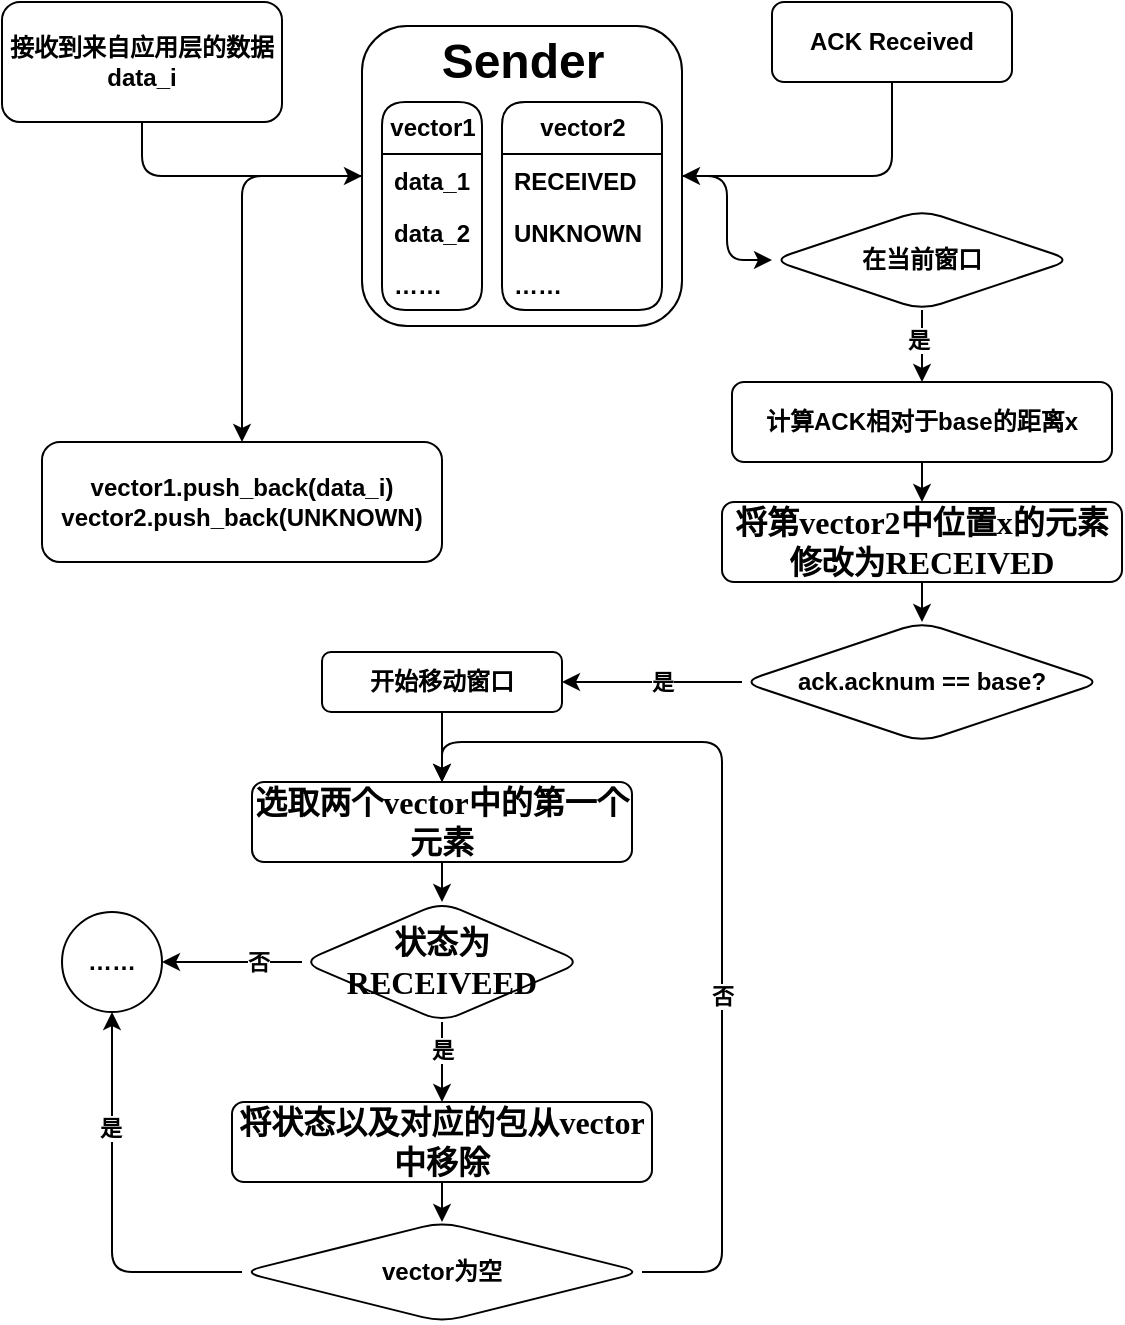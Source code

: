 <mxfile version="20.7.4" type="github">
  <diagram id="-q5tKdaw4i2SjnvbITX_" name="Page-1">
    <mxGraphModel dx="936" dy="602" grid="1" gridSize="10" guides="1" tooltips="1" connect="1" arrows="1" fold="1" page="1" pageScale="1" pageWidth="850" pageHeight="1100" math="0" shadow="0">
      <root>
        <mxCell id="0" />
        <mxCell id="1" parent="0" />
        <mxCell id="gJEXnmYHxo_Vyh-LVhd0-23" style="edgeStyle=orthogonalEdgeStyle;orthogonalLoop=1;jettySize=auto;html=1;exitX=0;exitY=0.5;exitDx=0;exitDy=0;fontStyle=1" parent="1" source="gJEXnmYHxo_Vyh-LVhd0-18" target="gJEXnmYHxo_Vyh-LVhd0-13" edge="1">
          <mxGeometry relative="1" as="geometry" />
        </mxCell>
        <mxCell id="gJEXnmYHxo_Vyh-LVhd0-29" style="edgeStyle=orthogonalEdgeStyle;orthogonalLoop=1;jettySize=auto;html=1;exitX=1;exitY=0.5;exitDx=0;exitDy=0;fontStyle=1" parent="1" source="gJEXnmYHxo_Vyh-LVhd0-18" target="gJEXnmYHxo_Vyh-LVhd0-30" edge="1">
          <mxGeometry relative="1" as="geometry">
            <mxPoint x="550" y="410" as="targetPoint" />
          </mxGeometry>
        </mxCell>
        <mxCell id="gJEXnmYHxo_Vyh-LVhd0-18" value="" style="rounded=1;whiteSpace=wrap;html=1;fontStyle=1" parent="1" vertex="1">
          <mxGeometry x="220" y="222" width="160" height="150" as="geometry" />
        </mxCell>
        <mxCell id="gJEXnmYHxo_Vyh-LVhd0-1" value="vector2" style="swimlane;fontStyle=1;childLayout=stackLayout;horizontal=1;startSize=26;fillColor=none;horizontalStack=0;resizeParent=1;resizeParentMax=0;resizeLast=0;collapsible=1;marginBottom=0;html=1;rounded=1;" parent="1" vertex="1">
          <mxGeometry x="290" y="260" width="80" height="104" as="geometry" />
        </mxCell>
        <mxCell id="gJEXnmYHxo_Vyh-LVhd0-2" value="RECEIVED" style="text;strokeColor=none;fillColor=none;align=left;verticalAlign=top;spacingLeft=4;spacingRight=4;overflow=hidden;rotatable=0;points=[[0,0.5],[1,0.5]];portConstraint=eastwest;whiteSpace=wrap;html=1;rounded=1;fontStyle=1" parent="gJEXnmYHxo_Vyh-LVhd0-1" vertex="1">
          <mxGeometry y="26" width="80" height="26" as="geometry" />
        </mxCell>
        <mxCell id="gJEXnmYHxo_Vyh-LVhd0-3" value="UNKNOWN&lt;span style=&quot;white-space: pre;&quot;&gt; &lt;/span&gt;" style="text;strokeColor=none;fillColor=none;align=left;verticalAlign=top;spacingLeft=4;spacingRight=4;overflow=hidden;rotatable=0;points=[[0,0.5],[1,0.5]];portConstraint=eastwest;whiteSpace=wrap;html=1;rounded=1;fontStyle=1" parent="gJEXnmYHxo_Vyh-LVhd0-1" vertex="1">
          <mxGeometry y="52" width="80" height="26" as="geometry" />
        </mxCell>
        <mxCell id="gJEXnmYHxo_Vyh-LVhd0-4" value="……" style="text;strokeColor=none;fillColor=none;align=left;verticalAlign=top;spacingLeft=4;spacingRight=4;overflow=hidden;rotatable=0;points=[[0,0.5],[1,0.5]];portConstraint=eastwest;whiteSpace=wrap;html=1;rounded=1;fontStyle=1" parent="gJEXnmYHxo_Vyh-LVhd0-1" vertex="1">
          <mxGeometry y="78" width="80" height="26" as="geometry" />
        </mxCell>
        <mxCell id="gJEXnmYHxo_Vyh-LVhd0-5" value="vector1" style="swimlane;fontStyle=1;childLayout=stackLayout;horizontal=1;startSize=26;fillColor=none;horizontalStack=0;resizeParent=1;resizeParentMax=0;resizeLast=0;collapsible=1;marginBottom=0;html=1;rounded=1;" parent="1" vertex="1">
          <mxGeometry x="230" y="260" width="50" height="104" as="geometry" />
        </mxCell>
        <mxCell id="gJEXnmYHxo_Vyh-LVhd0-6" value="data_1" style="text;strokeColor=none;fillColor=none;align=left;verticalAlign=top;spacingLeft=4;spacingRight=4;overflow=hidden;rotatable=0;points=[[0,0.5],[1,0.5]];portConstraint=eastwest;whiteSpace=wrap;html=1;rounded=1;fontStyle=1" parent="gJEXnmYHxo_Vyh-LVhd0-5" vertex="1">
          <mxGeometry y="26" width="50" height="26" as="geometry" />
        </mxCell>
        <mxCell id="gJEXnmYHxo_Vyh-LVhd0-7" value="data_2" style="text;strokeColor=none;fillColor=none;align=left;verticalAlign=top;spacingLeft=4;spacingRight=4;overflow=hidden;rotatable=0;points=[[0,0.5],[1,0.5]];portConstraint=eastwest;whiteSpace=wrap;html=1;rounded=1;fontStyle=1" parent="gJEXnmYHxo_Vyh-LVhd0-5" vertex="1">
          <mxGeometry y="52" width="50" height="26" as="geometry" />
        </mxCell>
        <mxCell id="gJEXnmYHxo_Vyh-LVhd0-8" value="……" style="text;strokeColor=none;fillColor=none;align=left;verticalAlign=top;spacingLeft=4;spacingRight=4;overflow=hidden;rotatable=0;points=[[0,0.5],[1,0.5]];portConstraint=eastwest;whiteSpace=wrap;html=1;rounded=1;fontStyle=1" parent="gJEXnmYHxo_Vyh-LVhd0-5" vertex="1">
          <mxGeometry y="78" width="50" height="26" as="geometry" />
        </mxCell>
        <mxCell id="gJEXnmYHxo_Vyh-LVhd0-22" style="edgeStyle=orthogonalEdgeStyle;orthogonalLoop=1;jettySize=auto;html=1;exitX=0.5;exitY=1;exitDx=0;exitDy=0;entryX=0;entryY=0.5;entryDx=0;entryDy=0;fontStyle=1" parent="1" source="gJEXnmYHxo_Vyh-LVhd0-10" target="gJEXnmYHxo_Vyh-LVhd0-18" edge="1">
          <mxGeometry relative="1" as="geometry" />
        </mxCell>
        <mxCell id="gJEXnmYHxo_Vyh-LVhd0-10" value="&lt;span&gt;接收到来自应用层的数据data_i&lt;/span&gt;" style="rounded=1;whiteSpace=wrap;html=1;fontStyle=1" parent="1" vertex="1">
          <mxGeometry x="40" y="210" width="140" height="60" as="geometry" />
        </mxCell>
        <mxCell id="gJEXnmYHxo_Vyh-LVhd0-13" value="vector1.push_back(data_i)&lt;br&gt;vector2.push_back(UNKNOWN)" style="rounded=1;whiteSpace=wrap;html=1;fontStyle=1" parent="1" vertex="1">
          <mxGeometry x="60" y="430" width="200" height="60" as="geometry" />
        </mxCell>
        <mxCell id="gJEXnmYHxo_Vyh-LVhd0-19" value="Sender" style="text;strokeColor=none;fillColor=none;html=1;fontSize=24;fontStyle=1;verticalAlign=middle;align=center;rounded=1;" parent="1" vertex="1">
          <mxGeometry x="250" y="220" width="100" height="40" as="geometry" />
        </mxCell>
        <mxCell id="gJEXnmYHxo_Vyh-LVhd0-25" style="edgeStyle=orthogonalEdgeStyle;orthogonalLoop=1;jettySize=auto;html=1;exitX=0.5;exitY=1;exitDx=0;exitDy=0;entryX=1;entryY=0.5;entryDx=0;entryDy=0;fontStyle=1" parent="1" source="gJEXnmYHxo_Vyh-LVhd0-24" target="gJEXnmYHxo_Vyh-LVhd0-18" edge="1">
          <mxGeometry relative="1" as="geometry" />
        </mxCell>
        <mxCell id="gJEXnmYHxo_Vyh-LVhd0-24" value="ACK Received" style="rounded=1;whiteSpace=wrap;html=1;fontStyle=1" parent="1" vertex="1">
          <mxGeometry x="425" y="210" width="120" height="40" as="geometry" />
        </mxCell>
        <mxCell id="gJEXnmYHxo_Vyh-LVhd0-35" value="" style="edgeStyle=orthogonalEdgeStyle;orthogonalLoop=1;jettySize=auto;html=1;fontStyle=1" parent="1" source="gJEXnmYHxo_Vyh-LVhd0-30" target="gJEXnmYHxo_Vyh-LVhd0-34" edge="1">
          <mxGeometry relative="1" as="geometry" />
        </mxCell>
        <mxCell id="gJEXnmYHxo_Vyh-LVhd0-37" value="是" style="edgeLabel;html=1;align=center;verticalAlign=middle;resizable=0;points=[];rounded=1;fontStyle=1" parent="gJEXnmYHxo_Vyh-LVhd0-35" vertex="1" connectable="0">
          <mxGeometry x="-0.314" y="-2" relative="1" as="geometry">
            <mxPoint as="offset" />
          </mxGeometry>
        </mxCell>
        <mxCell id="gJEXnmYHxo_Vyh-LVhd0-30" value="在当前窗口" style="rhombus;whiteSpace=wrap;html=1;rounded=1;fontStyle=1" parent="1" vertex="1">
          <mxGeometry x="425" y="314" width="150" height="50" as="geometry" />
        </mxCell>
        <mxCell id="gJEXnmYHxo_Vyh-LVhd0-39" value="" style="edgeStyle=orthogonalEdgeStyle;orthogonalLoop=1;jettySize=auto;html=1;fontStyle=1" parent="1" source="gJEXnmYHxo_Vyh-LVhd0-34" target="gJEXnmYHxo_Vyh-LVhd0-38" edge="1">
          <mxGeometry relative="1" as="geometry" />
        </mxCell>
        <mxCell id="gJEXnmYHxo_Vyh-LVhd0-34" value="计算ACK相对于base的距离x" style="whiteSpace=wrap;html=1;rounded=1;fontStyle=1" parent="1" vertex="1">
          <mxGeometry x="405" y="400" width="190" height="40" as="geometry" />
        </mxCell>
        <mxCell id="gJEXnmYHxo_Vyh-LVhd0-41" style="edgeStyle=orthogonalEdgeStyle;orthogonalLoop=1;jettySize=auto;html=1;exitX=0.5;exitY=1;exitDx=0;exitDy=0;entryX=0.5;entryY=0;entryDx=0;entryDy=0;fontStyle=1" parent="1" source="gJEXnmYHxo_Vyh-LVhd0-38" target="gJEXnmYHxo_Vyh-LVhd0-40" edge="1">
          <mxGeometry relative="1" as="geometry" />
        </mxCell>
        <mxCell id="gJEXnmYHxo_Vyh-LVhd0-38" value="&lt;span style=&quot;font-size:12.0pt;mso-bidi-font-size:10.0pt;&lt;br/&gt;font-family:宋体;mso-ascii-font-family:&amp;quot;Times New Roman&amp;quot;;mso-hansi-font-family:&lt;br/&gt;&amp;quot;Times New Roman&amp;quot;;mso-bidi-font-family:&amp;quot;Times New Roman&amp;quot;;mso-font-kerning:1.0pt;&lt;br/&gt;mso-ansi-language:EN-US;mso-fareast-language:ZH-CN;mso-bidi-language:AR-SA&quot;&gt;将第&lt;/span&gt;&lt;span style=&quot;font-size:12.0pt;mso-bidi-font-size:10.0pt;font-family:&amp;quot;Times New Roman&amp;quot;,serif;&lt;br/&gt;mso-fareast-font-family:宋体;mso-font-kerning:1.0pt;mso-ansi-language:EN-US;&lt;br/&gt;mso-fareast-language:ZH-CN;mso-bidi-language:AR-SA&quot; lang=&quot;EN-US&quot;&gt;vector2&lt;/span&gt;&lt;span style=&quot;font-size:12.0pt;mso-bidi-font-size:10.0pt;font-family:宋体;mso-ascii-font-family:&lt;br/&gt;&amp;quot;Times New Roman&amp;quot;;mso-hansi-font-family:&amp;quot;Times New Roman&amp;quot;;mso-bidi-font-family:&lt;br/&gt;&amp;quot;Times New Roman&amp;quot;;mso-font-kerning:1.0pt;mso-ansi-language:EN-US;mso-fareast-language:&lt;br/&gt;ZH-CN;mso-bidi-language:AR-SA&quot;&gt;中位置x的元素修改为&lt;/span&gt;&lt;span style=&quot;font-size:12.0pt;mso-bidi-font-size:10.0pt;font-family:&amp;quot;Times New Roman&amp;quot;,serif;&lt;br/&gt;mso-fareast-font-family:宋体;mso-font-kerning:1.0pt;mso-ansi-language:EN-US;&lt;br/&gt;mso-fareast-language:ZH-CN;mso-bidi-language:AR-SA&quot; lang=&quot;EN-US&quot;&gt;RECEIVED&lt;/span&gt;" style="whiteSpace=wrap;html=1;rounded=1;fontStyle=1" parent="1" vertex="1">
          <mxGeometry x="400" y="460" width="200" height="40" as="geometry" />
        </mxCell>
        <mxCell id="gJEXnmYHxo_Vyh-LVhd0-85" style="edgeStyle=orthogonalEdgeStyle;orthogonalLoop=1;jettySize=auto;html=1;exitX=0;exitY=0.5;exitDx=0;exitDy=0;entryX=1;entryY=0.5;entryDx=0;entryDy=0;fontStyle=1" parent="1" source="gJEXnmYHxo_Vyh-LVhd0-40" target="gJEXnmYHxo_Vyh-LVhd0-71" edge="1">
          <mxGeometry relative="1" as="geometry" />
        </mxCell>
        <mxCell id="gJEXnmYHxo_Vyh-LVhd0-86" value="是" style="edgeLabel;html=1;align=center;verticalAlign=middle;resizable=0;points=[];rounded=1;fontStyle=1" parent="gJEXnmYHxo_Vyh-LVhd0-85" vertex="1" connectable="0">
          <mxGeometry x="0.241" relative="1" as="geometry">
            <mxPoint x="16" as="offset" />
          </mxGeometry>
        </mxCell>
        <mxCell id="gJEXnmYHxo_Vyh-LVhd0-40" value="&lt;span lang=&quot;EN-US&quot;&gt;ack.acknum == base?&lt;/span&gt;" style="rhombus;whiteSpace=wrap;html=1;rounded=1;fontStyle=1" parent="1" vertex="1">
          <mxGeometry x="410" y="520" width="180" height="60" as="geometry" />
        </mxCell>
        <mxCell id="gJEXnmYHxo_Vyh-LVhd0-70" value="" style="edgeStyle=orthogonalEdgeStyle;orthogonalLoop=1;jettySize=auto;html=1;fontStyle=1" parent="1" source="gJEXnmYHxo_Vyh-LVhd0-71" target="gJEXnmYHxo_Vyh-LVhd0-73" edge="1">
          <mxGeometry relative="1" as="geometry" />
        </mxCell>
        <mxCell id="gJEXnmYHxo_Vyh-LVhd0-71" value="开始移动窗口" style="whiteSpace=wrap;html=1;rounded=1;fontStyle=1" parent="1" vertex="1">
          <mxGeometry x="200" y="535" width="120" height="30" as="geometry" />
        </mxCell>
        <mxCell id="gJEXnmYHxo_Vyh-LVhd0-72" value="" style="edgeStyle=orthogonalEdgeStyle;orthogonalLoop=1;jettySize=auto;html=1;fontStyle=1" parent="1" source="gJEXnmYHxo_Vyh-LVhd0-73" target="gJEXnmYHxo_Vyh-LVhd0-76" edge="1">
          <mxGeometry relative="1" as="geometry" />
        </mxCell>
        <mxCell id="gJEXnmYHxo_Vyh-LVhd0-73" value="&lt;span style=&quot;font-size:12.0pt;mso-bidi-font-size:10.0pt;&lt;br/&gt;font-family:宋体;mso-ascii-font-family:&amp;quot;Times New Roman&amp;quot;;mso-hansi-font-family:&lt;br/&gt;&amp;quot;Times New Roman&amp;quot;;mso-bidi-font-family:&amp;quot;Times New Roman&amp;quot;;mso-font-kerning:1.0pt;&lt;br/&gt;mso-ansi-language:EN-US;mso-fareast-language:ZH-CN;mso-bidi-language:AR-SA&quot;&gt;选取两个&lt;/span&gt;&lt;span style=&quot;font-size:12.0pt;mso-bidi-font-size:10.0pt;font-family:&amp;quot;Times New Roman&amp;quot;,serif;&lt;br/&gt;mso-fareast-font-family:宋体;mso-font-kerning:1.0pt;mso-ansi-language:EN-US;&lt;br/&gt;mso-fareast-language:ZH-CN;mso-bidi-language:AR-SA&quot; lang=&quot;EN-US&quot;&gt;vector&lt;/span&gt;&lt;span style=&quot;font-size:12.0pt;mso-bidi-font-size:10.0pt;font-family:宋体;mso-ascii-font-family:&lt;br/&gt;&amp;quot;Times New Roman&amp;quot;;mso-hansi-font-family:&amp;quot;Times New Roman&amp;quot;;mso-bidi-font-family:&lt;br/&gt;&amp;quot;Times New Roman&amp;quot;;mso-font-kerning:1.0pt;mso-ansi-language:EN-US;mso-fareast-language:&lt;br/&gt;ZH-CN;mso-bidi-language:AR-SA&quot;&gt;中的第一个元素&lt;/span&gt;" style="whiteSpace=wrap;html=1;rounded=1;fontStyle=1" parent="1" vertex="1">
          <mxGeometry x="165" y="600" width="190" height="40" as="geometry" />
        </mxCell>
        <mxCell id="gJEXnmYHxo_Vyh-LVhd0-74" value="" style="edgeStyle=orthogonalEdgeStyle;orthogonalLoop=1;jettySize=auto;html=1;fontStyle=1" parent="1" source="gJEXnmYHxo_Vyh-LVhd0-76" target="gJEXnmYHxo_Vyh-LVhd0-78" edge="1">
          <mxGeometry relative="1" as="geometry" />
        </mxCell>
        <mxCell id="gJEXnmYHxo_Vyh-LVhd0-75" value="是" style="edgeLabel;html=1;align=center;verticalAlign=middle;resizable=0;points=[];rounded=1;fontStyle=1" parent="gJEXnmYHxo_Vyh-LVhd0-74" vertex="1" connectable="0">
          <mxGeometry x="0.245" relative="1" as="geometry">
            <mxPoint y="-11" as="offset" />
          </mxGeometry>
        </mxCell>
        <mxCell id="PhRzwPQ1U_GkWATZXXcl-1" style="edgeStyle=orthogonalEdgeStyle;rounded=1;orthogonalLoop=1;jettySize=auto;html=1;exitX=0;exitY=0.5;exitDx=0;exitDy=0;entryX=1;entryY=0.5;entryDx=0;entryDy=0;fontStyle=1" edge="1" parent="1" source="gJEXnmYHxo_Vyh-LVhd0-76" target="gJEXnmYHxo_Vyh-LVhd0-84">
          <mxGeometry relative="1" as="geometry" />
        </mxCell>
        <mxCell id="PhRzwPQ1U_GkWATZXXcl-3" value="否" style="edgeLabel;html=1;align=center;verticalAlign=middle;resizable=0;points=[];fontStyle=1;rounded=1;" vertex="1" connectable="0" parent="PhRzwPQ1U_GkWATZXXcl-1">
          <mxGeometry x="-0.352" relative="1" as="geometry">
            <mxPoint as="offset" />
          </mxGeometry>
        </mxCell>
        <mxCell id="gJEXnmYHxo_Vyh-LVhd0-76" value="&lt;span style=&quot;font-size:12.0pt;mso-bidi-font-size:10.0pt;&lt;br/&gt;font-family:宋体;mso-ascii-font-family:&amp;quot;Times New Roman&amp;quot;;mso-hansi-font-family:&lt;br/&gt;&amp;quot;Times New Roman&amp;quot;;mso-bidi-font-family:&amp;quot;Times New Roman&amp;quot;;mso-font-kerning:1.0pt;&lt;br/&gt;mso-ansi-language:EN-US;mso-fareast-language:ZH-CN;mso-bidi-language:AR-SA&quot;&gt;状态为&lt;/span&gt;&lt;span style=&quot;font-size:12.0pt;mso-bidi-font-size:10.0pt;font-family:&amp;quot;Times New Roman&amp;quot;,serif;&lt;br/&gt;mso-fareast-font-family:宋体;mso-font-kerning:1.0pt;mso-ansi-language:EN-US;&lt;br/&gt;mso-fareast-language:ZH-CN;mso-bidi-language:AR-SA&quot; lang=&quot;EN-US&quot;&gt;RECEIVEED&lt;/span&gt;" style="rhombus;whiteSpace=wrap;html=1;rounded=1;fontStyle=1" parent="1" vertex="1">
          <mxGeometry x="190" y="660" width="140" height="60" as="geometry" />
        </mxCell>
        <mxCell id="gJEXnmYHxo_Vyh-LVhd0-77" style="edgeStyle=orthogonalEdgeStyle;orthogonalLoop=1;jettySize=auto;html=1;exitX=0.5;exitY=1;exitDx=0;exitDy=0;entryX=0.5;entryY=0;entryDx=0;entryDy=0;fontStyle=1" parent="1" source="gJEXnmYHxo_Vyh-LVhd0-78" target="gJEXnmYHxo_Vyh-LVhd0-83" edge="1">
          <mxGeometry relative="1" as="geometry" />
        </mxCell>
        <mxCell id="gJEXnmYHxo_Vyh-LVhd0-78" value="&lt;span style=&quot;font-size:12.0pt;mso-bidi-font-size:10.0pt;&lt;br/&gt;font-family:宋体;mso-ascii-font-family:&amp;quot;Times New Roman&amp;quot;;mso-hansi-font-family:&lt;br/&gt;&amp;quot;Times New Roman&amp;quot;;mso-bidi-font-family:&amp;quot;Times New Roman&amp;quot;;mso-font-kerning:1.0pt;&lt;br/&gt;mso-ansi-language:EN-US;mso-fareast-language:ZH-CN;mso-bidi-language:AR-SA&quot;&gt;将状态以及对应的包从&lt;/span&gt;&lt;span style=&quot;font-size:12.0pt;mso-bidi-font-size:10.0pt;font-family:&amp;quot;Times New Roman&amp;quot;,serif;&lt;br/&gt;mso-fareast-font-family:宋体;mso-font-kerning:1.0pt;mso-ansi-language:EN-US;&lt;br/&gt;mso-fareast-language:ZH-CN;mso-bidi-language:AR-SA&quot; lang=&quot;EN-US&quot;&gt;vector&lt;/span&gt;&lt;span style=&quot;font-size:12.0pt;mso-bidi-font-size:10.0pt;font-family:宋体;mso-ascii-font-family:&lt;br/&gt;&amp;quot;Times New Roman&amp;quot;;mso-hansi-font-family:&amp;quot;Times New Roman&amp;quot;;mso-bidi-font-family:&lt;br/&gt;&amp;quot;Times New Roman&amp;quot;;mso-font-kerning:1.0pt;mso-ansi-language:EN-US;mso-fareast-language:&lt;br/&gt;ZH-CN;mso-bidi-language:AR-SA&quot;&gt;中移除&lt;/span&gt;" style="whiteSpace=wrap;html=1;rounded=1;fontStyle=1" parent="1" vertex="1">
          <mxGeometry x="155" y="760" width="210" height="40" as="geometry" />
        </mxCell>
        <mxCell id="gJEXnmYHxo_Vyh-LVhd0-79" style="edgeStyle=orthogonalEdgeStyle;orthogonalLoop=1;jettySize=auto;html=1;exitX=1;exitY=0.5;exitDx=0;exitDy=0;entryX=0.5;entryY=0;entryDx=0;entryDy=0;fontStyle=1" parent="1" source="gJEXnmYHxo_Vyh-LVhd0-83" target="gJEXnmYHxo_Vyh-LVhd0-73" edge="1">
          <mxGeometry relative="1" as="geometry">
            <Array as="points">
              <mxPoint x="400" y="845" />
              <mxPoint x="400" y="580" />
              <mxPoint x="260" y="580" />
            </Array>
          </mxGeometry>
        </mxCell>
        <mxCell id="gJEXnmYHxo_Vyh-LVhd0-80" value="否" style="edgeLabel;html=1;align=center;verticalAlign=middle;resizable=0;points=[];rounded=1;fontStyle=1" parent="gJEXnmYHxo_Vyh-LVhd0-79" vertex="1" connectable="0">
          <mxGeometry x="-0.344" y="1" relative="1" as="geometry">
            <mxPoint x="1" y="-26" as="offset" />
          </mxGeometry>
        </mxCell>
        <mxCell id="PhRzwPQ1U_GkWATZXXcl-2" style="edgeStyle=orthogonalEdgeStyle;rounded=1;orthogonalLoop=1;jettySize=auto;html=1;exitX=0;exitY=0.5;exitDx=0;exitDy=0;entryX=0.5;entryY=1;entryDx=0;entryDy=0;fontStyle=1" edge="1" parent="1" source="gJEXnmYHxo_Vyh-LVhd0-83" target="gJEXnmYHxo_Vyh-LVhd0-84">
          <mxGeometry relative="1" as="geometry" />
        </mxCell>
        <mxCell id="PhRzwPQ1U_GkWATZXXcl-5" value="是" style="edgeLabel;html=1;align=center;verticalAlign=middle;resizable=0;points=[];fontStyle=1;rounded=1;" vertex="1" connectable="0" parent="PhRzwPQ1U_GkWATZXXcl-2">
          <mxGeometry x="0.409" y="1" relative="1" as="geometry">
            <mxPoint as="offset" />
          </mxGeometry>
        </mxCell>
        <mxCell id="gJEXnmYHxo_Vyh-LVhd0-83" value="vector为空" style="rhombus;whiteSpace=wrap;html=1;rounded=1;fontStyle=1" parent="1" vertex="1">
          <mxGeometry x="160" y="820" width="200" height="50" as="geometry" />
        </mxCell>
        <mxCell id="gJEXnmYHxo_Vyh-LVhd0-84" value="……" style="ellipse;whiteSpace=wrap;html=1;aspect=fixed;rounded=1;fontStyle=1" parent="1" vertex="1">
          <mxGeometry x="70" y="665" width="50" height="50" as="geometry" />
        </mxCell>
      </root>
    </mxGraphModel>
  </diagram>
</mxfile>
